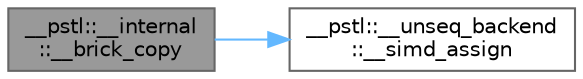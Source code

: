 digraph "__pstl::__internal::__brick_copy"
{
 // LATEX_PDF_SIZE
  bgcolor="transparent";
  edge [fontname=Helvetica,fontsize=10,labelfontname=Helvetica,labelfontsize=10];
  node [fontname=Helvetica,fontsize=10,shape=box,height=0.2,width=0.4];
  rankdir="LR";
  Node1 [id="Node000001",label="__pstl::__internal\l::__brick_copy",height=0.2,width=0.4,color="gray40", fillcolor="grey60", style="filled", fontcolor="black",tooltip=" "];
  Node1 -> Node2 [id="edge3_Node000001_Node000002",color="steelblue1",style="solid",tooltip=" "];
  Node2 [id="Node000002",label="__pstl::__unseq_backend\l::__simd_assign",height=0.2,width=0.4,color="grey40", fillcolor="white", style="filled",URL="$namespace____pstl_1_1____unseq__backend.html#abf6b81f4b7a63941917bba09bed75ba7",tooltip=" "];
}
